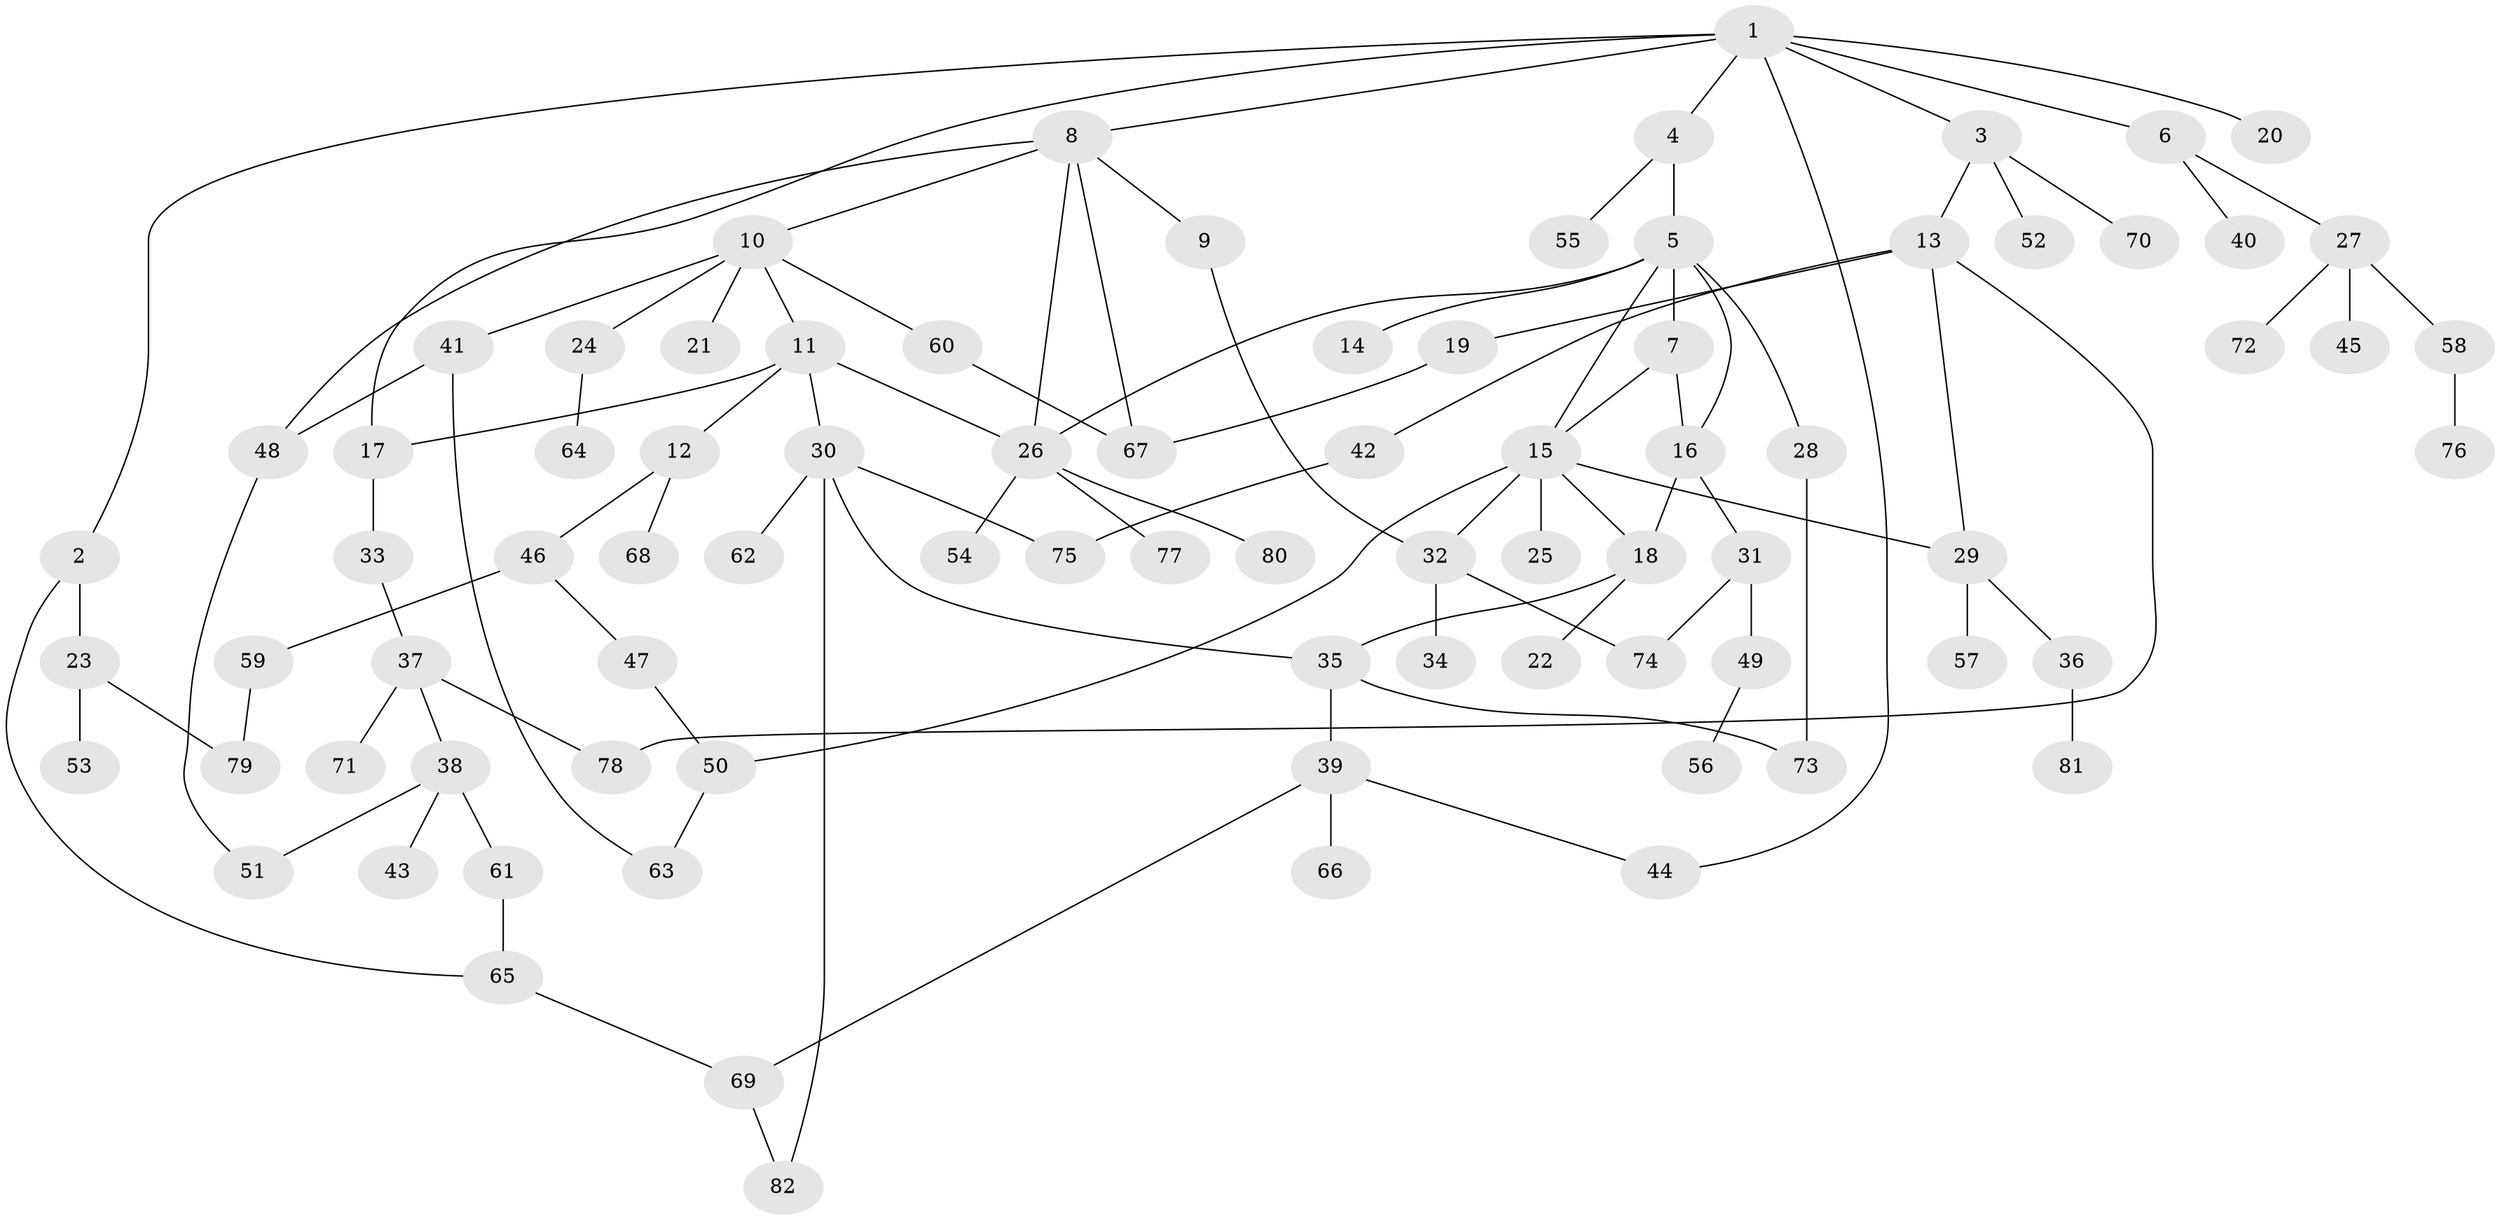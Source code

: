 // Generated by graph-tools (version 1.1) at 2025/34/03/09/25 02:34:09]
// undirected, 82 vertices, 105 edges
graph export_dot {
graph [start="1"]
  node [color=gray90,style=filled];
  1;
  2;
  3;
  4;
  5;
  6;
  7;
  8;
  9;
  10;
  11;
  12;
  13;
  14;
  15;
  16;
  17;
  18;
  19;
  20;
  21;
  22;
  23;
  24;
  25;
  26;
  27;
  28;
  29;
  30;
  31;
  32;
  33;
  34;
  35;
  36;
  37;
  38;
  39;
  40;
  41;
  42;
  43;
  44;
  45;
  46;
  47;
  48;
  49;
  50;
  51;
  52;
  53;
  54;
  55;
  56;
  57;
  58;
  59;
  60;
  61;
  62;
  63;
  64;
  65;
  66;
  67;
  68;
  69;
  70;
  71;
  72;
  73;
  74;
  75;
  76;
  77;
  78;
  79;
  80;
  81;
  82;
  1 -- 2;
  1 -- 3;
  1 -- 4;
  1 -- 6;
  1 -- 8;
  1 -- 17;
  1 -- 20;
  1 -- 44;
  2 -- 23;
  2 -- 65;
  3 -- 13;
  3 -- 52;
  3 -- 70;
  4 -- 5;
  4 -- 55;
  5 -- 7;
  5 -- 14;
  5 -- 15;
  5 -- 28;
  5 -- 26;
  5 -- 16;
  6 -- 27;
  6 -- 40;
  7 -- 16;
  7 -- 15;
  8 -- 9;
  8 -- 10;
  8 -- 48;
  8 -- 67;
  8 -- 26;
  9 -- 32;
  10 -- 11;
  10 -- 21;
  10 -- 24;
  10 -- 41;
  10 -- 60;
  11 -- 12;
  11 -- 26;
  11 -- 30;
  11 -- 17;
  12 -- 46;
  12 -- 68;
  13 -- 19;
  13 -- 29;
  13 -- 42;
  13 -- 78;
  15 -- 25;
  15 -- 29;
  15 -- 32;
  15 -- 50;
  15 -- 18;
  16 -- 18;
  16 -- 31;
  17 -- 33;
  18 -- 22;
  18 -- 35;
  19 -- 67;
  23 -- 53;
  23 -- 79;
  24 -- 64;
  26 -- 54;
  26 -- 77;
  26 -- 80;
  27 -- 45;
  27 -- 58;
  27 -- 72;
  28 -- 73;
  29 -- 36;
  29 -- 57;
  30 -- 62;
  30 -- 75;
  30 -- 35;
  30 -- 82;
  31 -- 49;
  31 -- 74;
  32 -- 34;
  32 -- 74;
  33 -- 37;
  35 -- 39;
  35 -- 73;
  36 -- 81;
  37 -- 38;
  37 -- 71;
  37 -- 78;
  38 -- 43;
  38 -- 51;
  38 -- 61;
  39 -- 44;
  39 -- 66;
  39 -- 69;
  41 -- 63;
  41 -- 48;
  42 -- 75;
  46 -- 47;
  46 -- 59;
  47 -- 50;
  48 -- 51;
  49 -- 56;
  50 -- 63;
  58 -- 76;
  59 -- 79;
  60 -- 67;
  61 -- 65;
  65 -- 69;
  69 -- 82;
}
